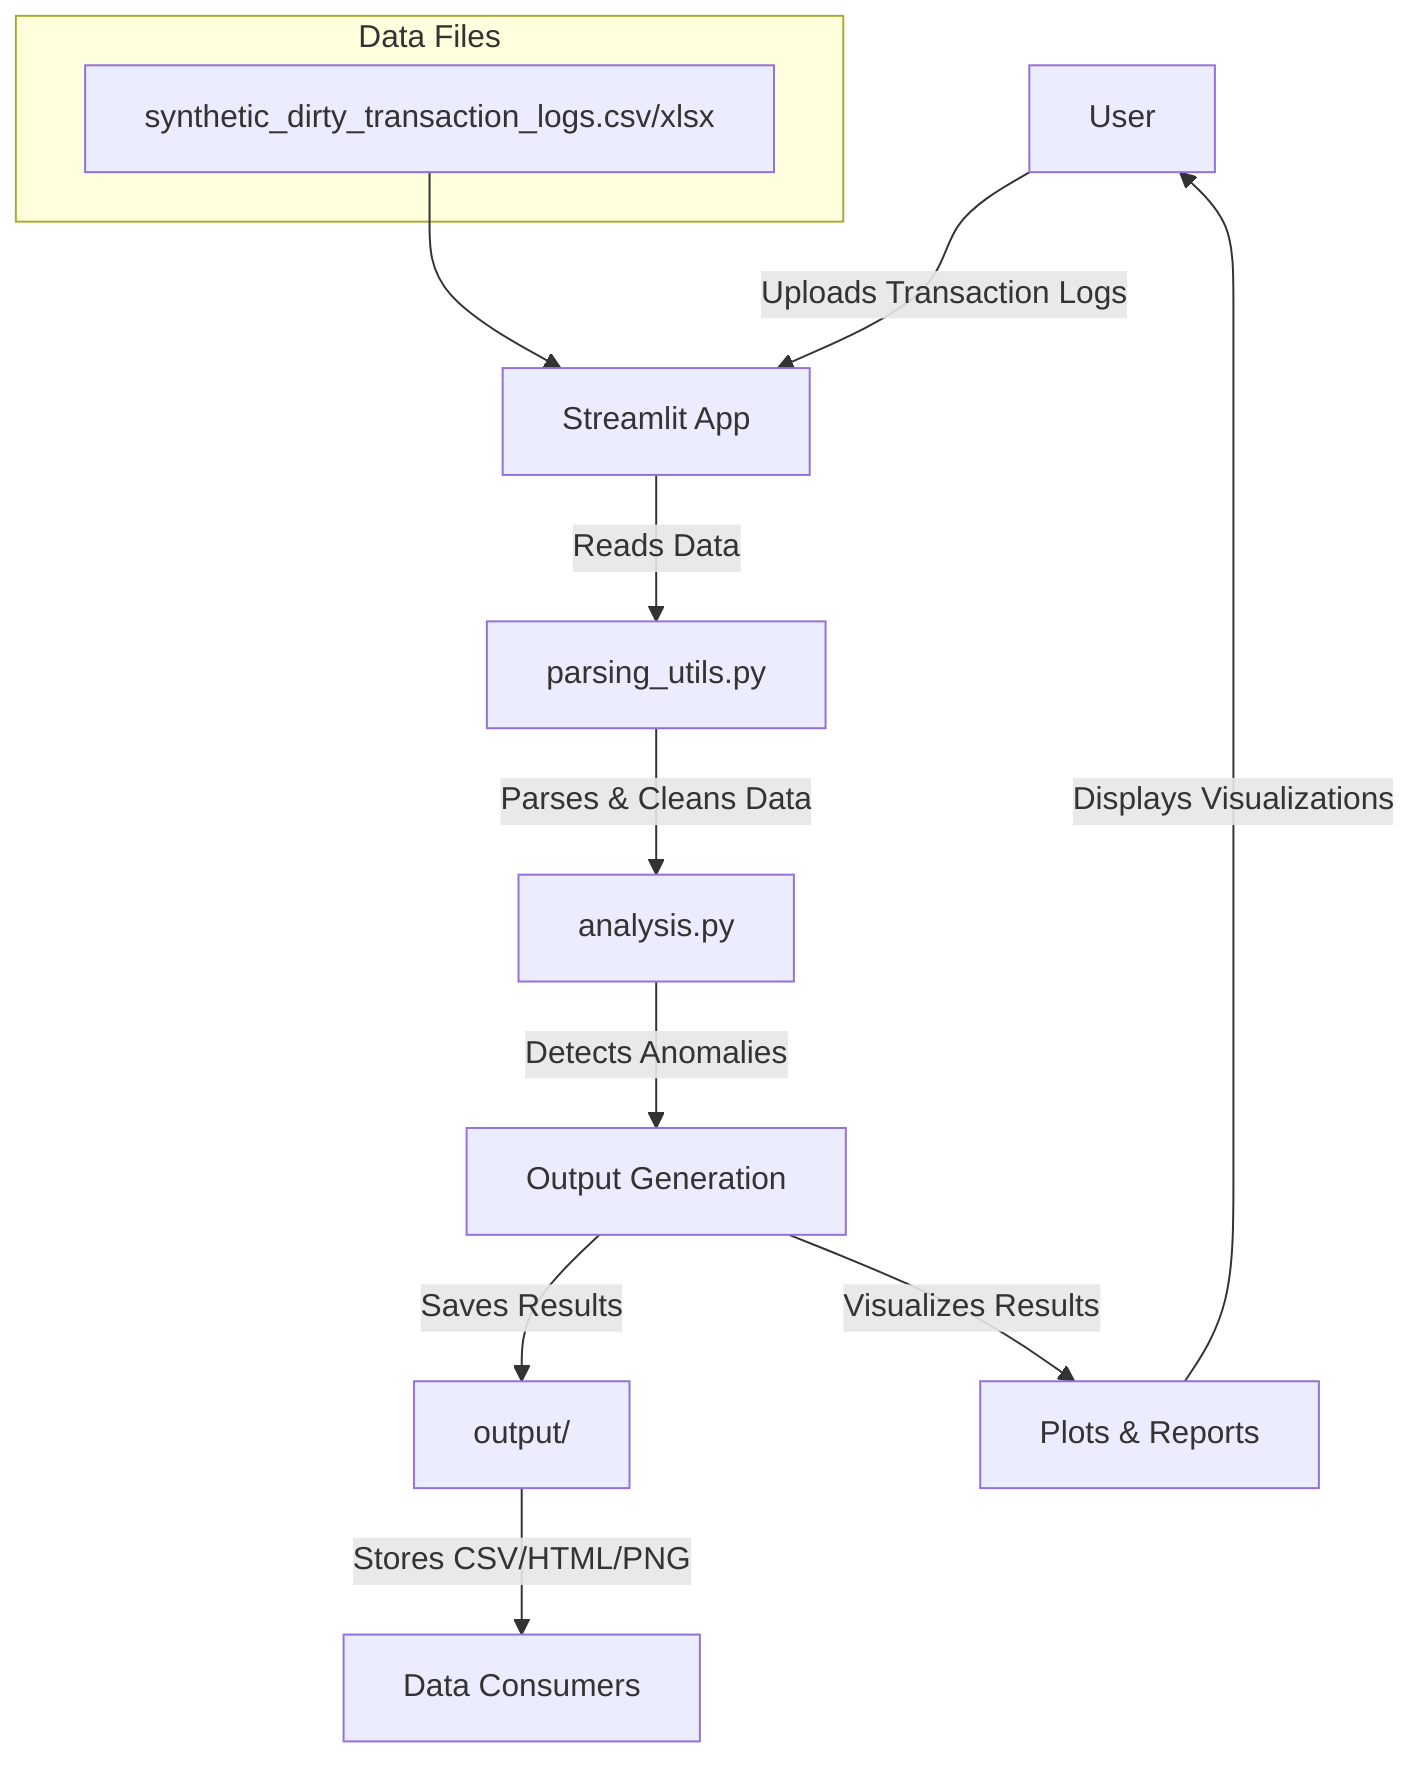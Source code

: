 %%{init: { 'theme': 'default' }}%%
flowchart TD
	A[User] -->|Uploads Transaction Logs| B[Streamlit App]
	B -->|Reads Data| C[parsing_utils.py]
	C -->|Parses & Cleans Data| D[analysis.py]
	D -->|Detects Anomalies| E[Output Generation]
	E -->|Saves Results| F[output/]
	E -->|Visualizes Results| G[Plots & Reports]
	F -->|Stores CSV/HTML/PNG| H[Data Consumers]
	G -->|Displays Visualizations| A
	subgraph Data Files
		I[synthetic_dirty_transaction_logs.csv/xlsx]
	end
	I --> B